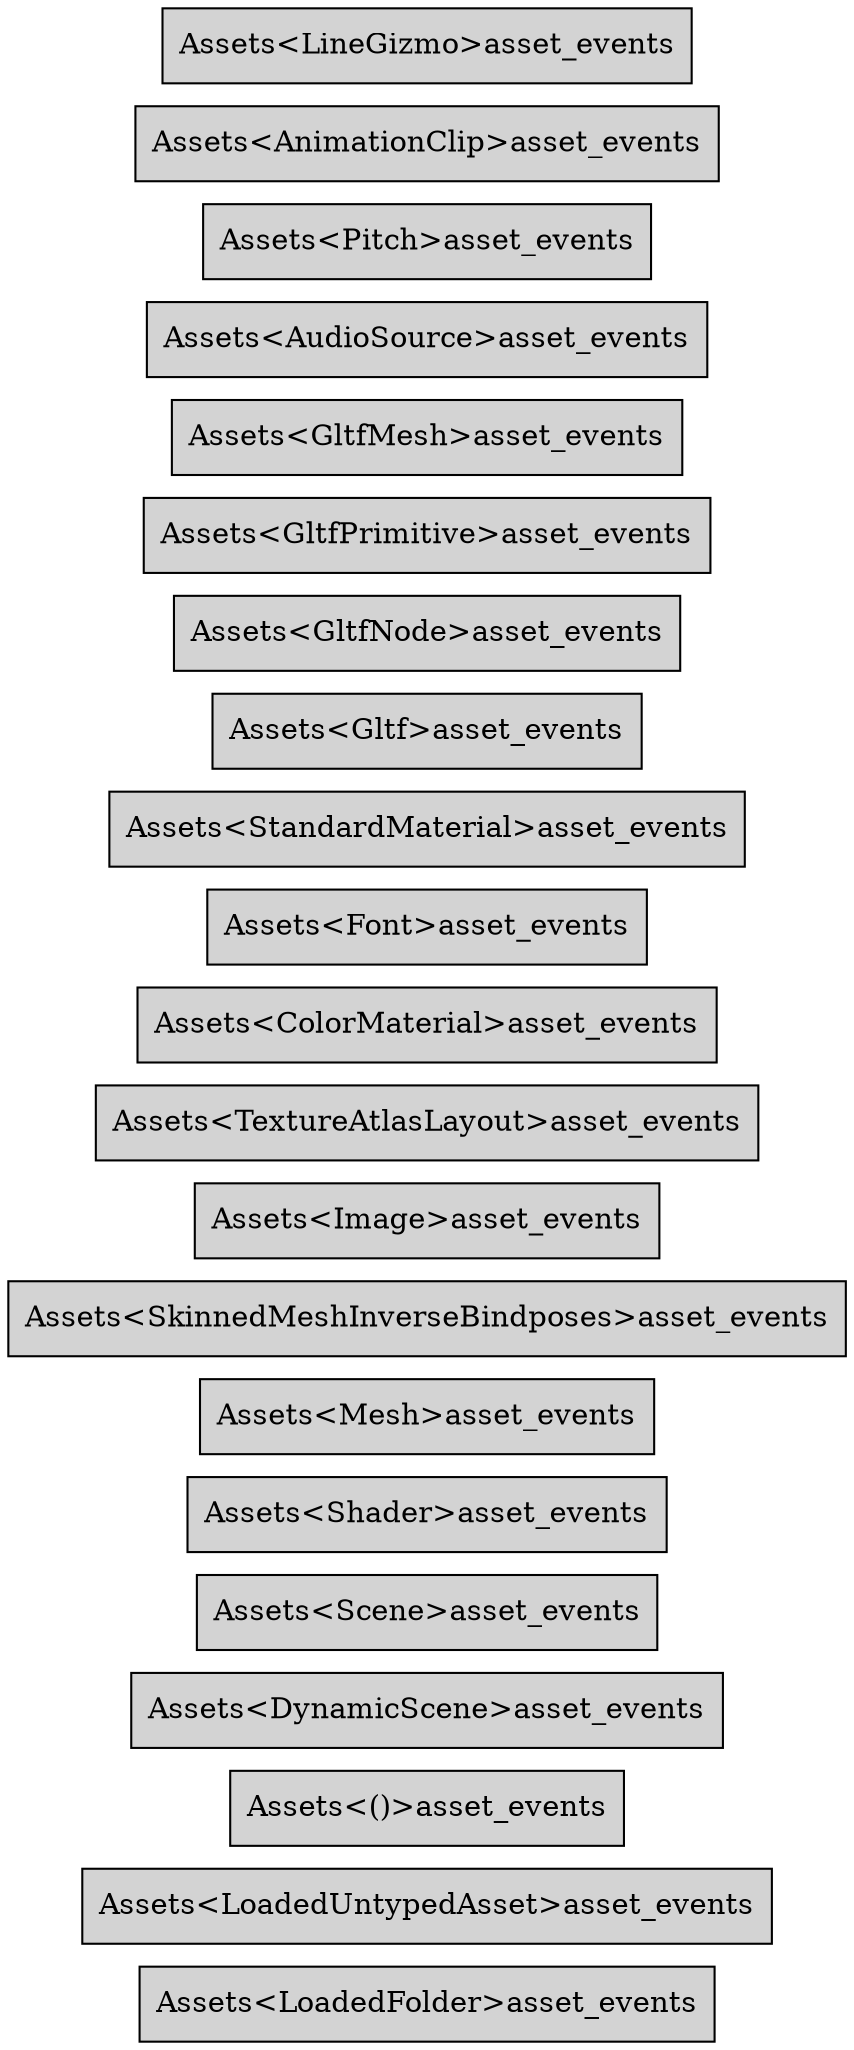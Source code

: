 digraph "" {
	"compound"="true";
	"splines"="spline";
	"rankdir"="LR";
	"bgcolor"="white";
	"fontname"="Helvetica";
	"nodesep"="0.15";
	edge ["penwidth"="2"];
	node ["shape"="box", "style"="filled"];
	"node_System(0)" ["label"="Assets<LoadedFolder>asset_events", "tooltip"="bevy_asset::assets::Assets<bevy_asset::folder::LoadedFolder>::asset_events"]
	"node_System(1)" ["label"="Assets<LoadedUntypedAsset>asset_events", "tooltip"="bevy_asset::assets::Assets<bevy_asset::assets::LoadedUntypedAsset>::asset_events"]
	"node_System(2)" ["label"="Assets<()>asset_events", "tooltip"="bevy_asset::assets::Assets<()>::asset_events"]
	"node_System(3)" ["label"="Assets<DynamicScene>asset_events", "tooltip"="bevy_asset::assets::Assets<bevy_scene::dynamic_scene::DynamicScene>::asset_events"]
	"node_System(4)" ["label"="Assets<Scene>asset_events", "tooltip"="bevy_asset::assets::Assets<bevy_scene::scene::Scene>::asset_events"]
	"node_System(5)" ["label"="Assets<Shader>asset_events", "tooltip"="bevy_asset::assets::Assets<bevy_render::render_resource::shader::Shader>::asset_events"]
	"node_System(6)" ["label"="Assets<Mesh>asset_events", "tooltip"="bevy_asset::assets::Assets<bevy_render::mesh::mesh::Mesh>::asset_events"]
	"node_System(7)" ["label"="Assets<SkinnedMeshInverseBindposes>asset_events", "tooltip"="bevy_asset::assets::Assets<bevy_render::mesh::mesh::skinning::SkinnedMeshInverseBindposes>::asset_events"]
	"node_System(8)" ["label"="Assets<Image>asset_events", "tooltip"="bevy_asset::assets::Assets<bevy_render::texture::image::Image>::asset_events"]
	"node_System(9)" ["label"="Assets<TextureAtlasLayout>asset_events", "tooltip"="bevy_asset::assets::Assets<bevy_sprite::texture_atlas::TextureAtlasLayout>::asset_events"]
	"node_System(10)" ["label"="Assets<ColorMaterial>asset_events", "tooltip"="bevy_asset::assets::Assets<bevy_sprite::mesh2d::color_material::ColorMaterial>::asset_events"]
	"node_System(11)" ["label"="Assets<Font>asset_events", "tooltip"="bevy_asset::assets::Assets<bevy_text::font::Font>::asset_events"]
	"node_System(12)" ["label"="Assets<StandardMaterial>asset_events", "tooltip"="bevy_asset::assets::Assets<bevy_pbr::pbr_material::StandardMaterial>::asset_events"]
	"node_System(13)" ["label"="Assets<Gltf>asset_events", "tooltip"="bevy_asset::assets::Assets<bevy_gltf::Gltf>::asset_events"]
	"node_System(14)" ["label"="Assets<GltfNode>asset_events", "tooltip"="bevy_asset::assets::Assets<bevy_gltf::GltfNode>::asset_events"]
	"node_System(15)" ["label"="Assets<GltfPrimitive>asset_events", "tooltip"="bevy_asset::assets::Assets<bevy_gltf::GltfPrimitive>::asset_events"]
	"node_System(16)" ["label"="Assets<GltfMesh>asset_events", "tooltip"="bevy_asset::assets::Assets<bevy_gltf::GltfMesh>::asset_events"]
	"node_System(17)" ["label"="Assets<AudioSource>asset_events", "tooltip"="bevy_asset::assets::Assets<bevy_audio::audio_source::AudioSource>::asset_events"]
	"node_System(18)" ["label"="Assets<Pitch>asset_events", "tooltip"="bevy_asset::assets::Assets<bevy_audio::pitch::Pitch>::asset_events"]
	"node_System(19)" ["label"="Assets<AnimationClip>asset_events", "tooltip"="bevy_asset::assets::Assets<bevy_animation::AnimationClip>::asset_events"]
	"node_System(20)" ["label"="Assets<LineGizmo>asset_events", "tooltip"="bevy_asset::assets::Assets<bevy_gizmos::LineGizmo>::asset_events"]
}
